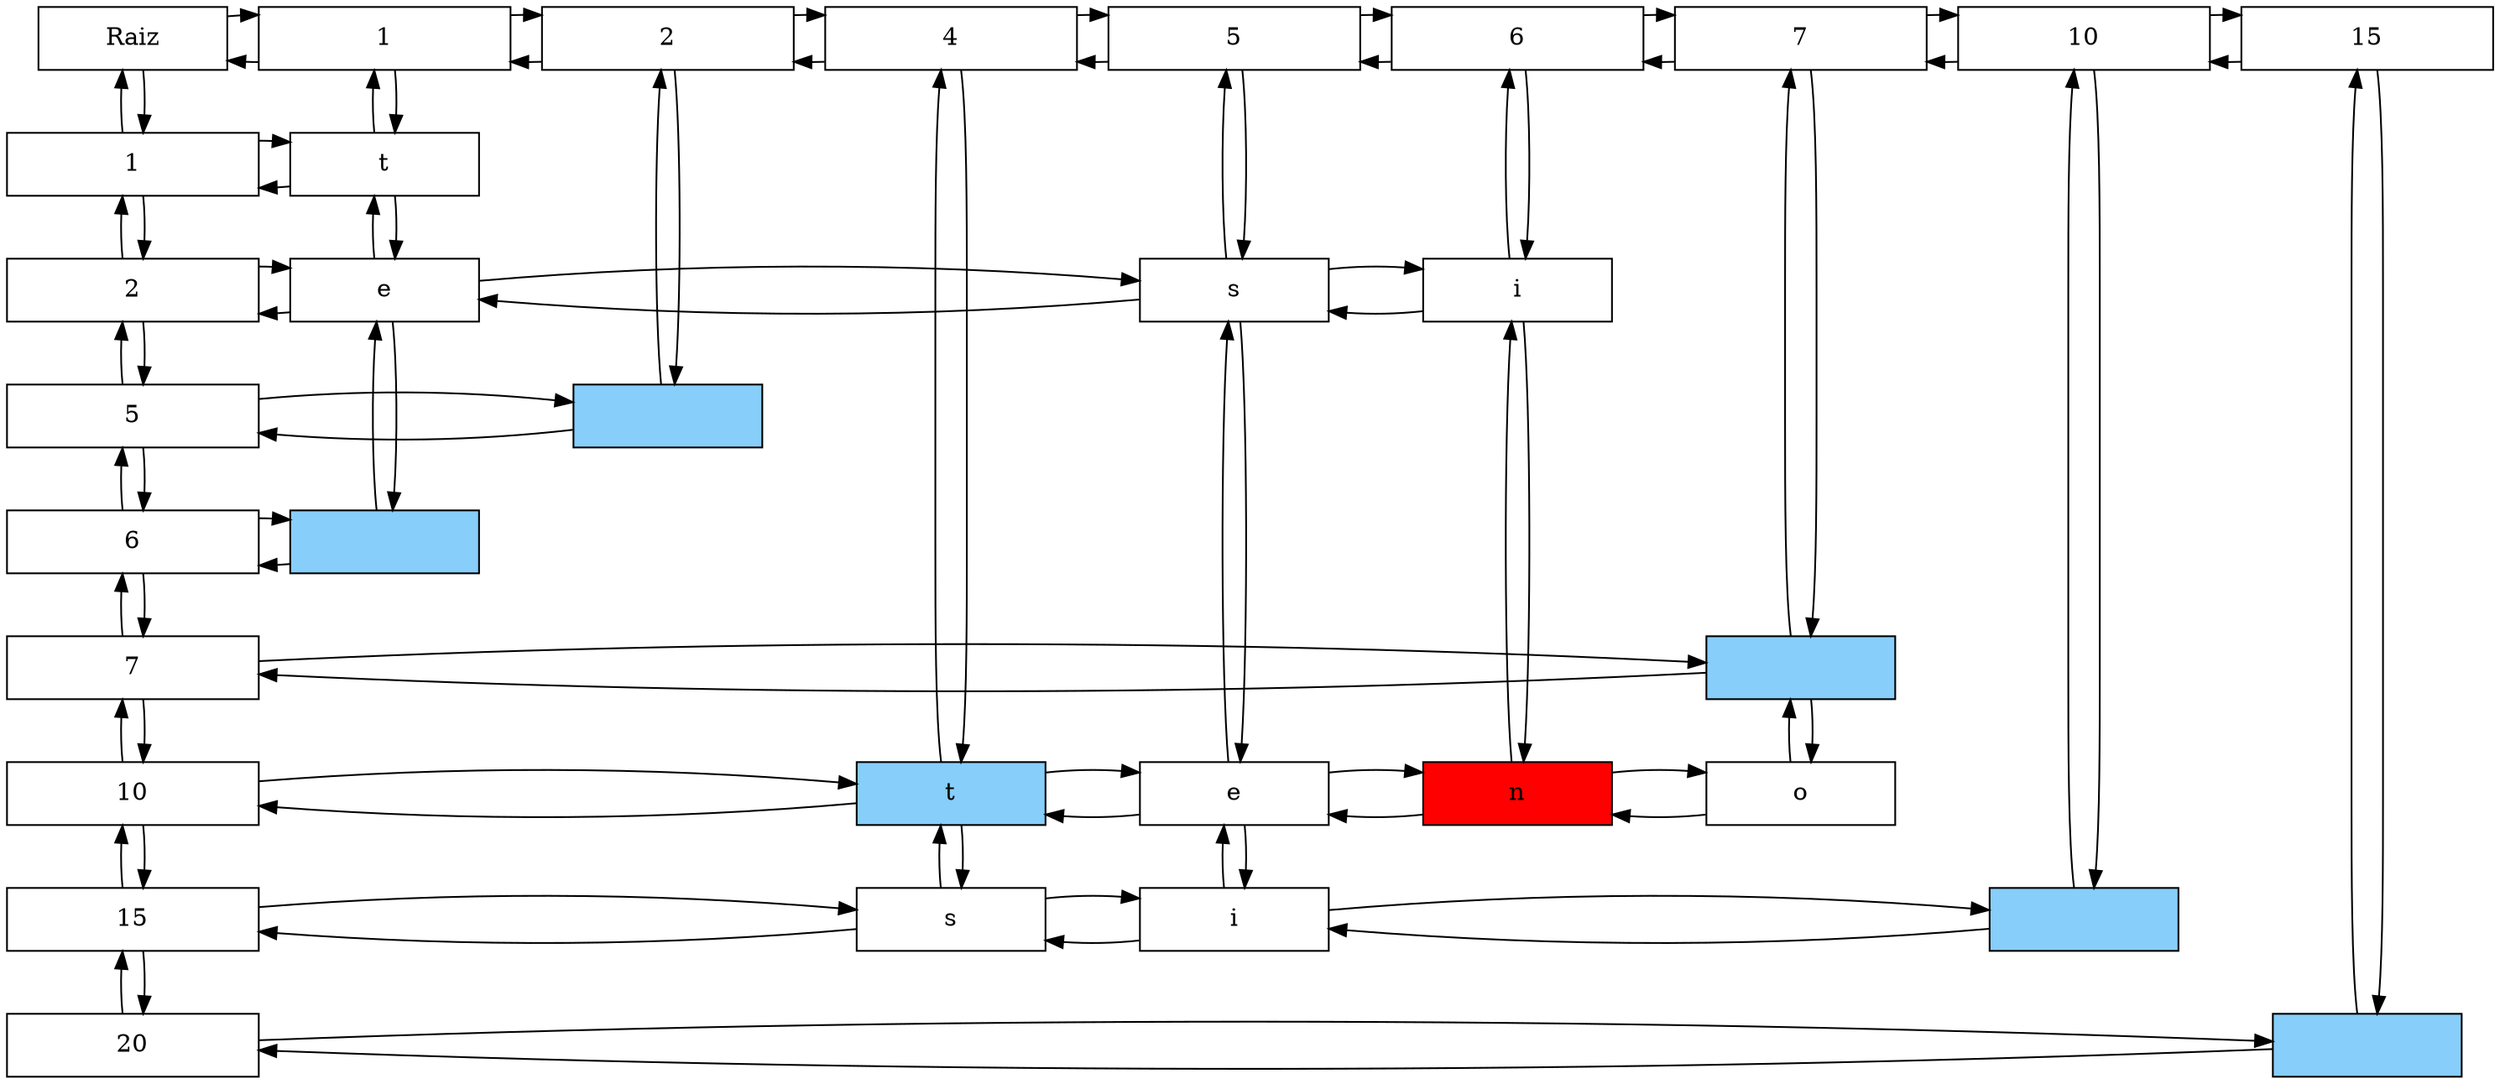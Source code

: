 digraph M{ 
node[ shape = box] 
Raiz[label = "Raiz", width=1.5, group = 1]; 
 
f0[label = "1" width=2.0 , group = 1 ]; 
f1[label = "2" width=2.0 , group = 1 ]; 
f2[label = "5" width=2.0 , group = 1 ]; 
f3[label = "6" width=2.0 , group = 1 ]; 
f4[label = "7" width=2.0 , group = 1 ]; 
f5[label = "10" width=2.0 , group = 1 ]; 
f6[label = "15" width=2.0 , group = 1 ]; 
f7[label = "20" width=2.0 , group = 1 ]; 
f0 -> f1[dir = back]; 
f0 -> f1 
f1 -> f2[dir = back]; 
f1 -> f2 
f2 -> f3[dir = back]; 
f2 -> f3 
f3 -> f4[dir = back]; 
f3 -> f4 
f4 -> f5[dir = back]; 
f4 -> f5 
f5 -> f6[dir = back]; 
f5 -> f6 
f6 -> f7[dir = back]; 
f6 -> f7 
c0[label = "1" width=2.0 , group = 2 ]; 
c1[label = "2" width=2.0 , group = 3 ]; 
c2[label = "4" width=2.0 , group = 4 ]; 
c3[label = "5" width=2.0 , group = 5 ]; 
c4[label = "6" width=2.0 , group = 6 ]; 
c5[label = "7" width=2.0 , group = 7 ]; 
c6[label = "10" width=2.0 , group = 8 ]; 
c7[label = "15" width=2.0 , group = 9 ]; 
c0 -> c1[dir = back]; 
c0 -> c1 
c1 -> c2[dir = back]; 
c1 -> c2 
c2 -> c3[dir = back]; 
c2 -> c3 
c3 -> c4[dir = back]; 
c3 -> c4 
c4 -> c5[dir = back]; 
c4 -> c5 
c5 -> c6[dir = back]; 
c5 -> c6 
c6 -> c7[dir = back]; 
c6 -> c7 
 Raiz -> f0 [dir = back];  
 Raiz -> f0 ; 
 Raiz -> c0 [dir = back]; 
 Raiz -> c0 ; 
{rank = same;Raiz;c0;c1;c2;c3;c4;c5;c6;c7;} 
n0[label = "t" width = 1.5, group =2]; 
n0[label = "t" width = 1.5, group =2]; 
n1[label = "e" width = 1.5, group =2]; 
n1[label = "e" width = 1.5, group =2]; 
n2[label = " " width = 1.5,fillcolor = lightskyblue,style = filled,group =2]; 
n2[label = " " width = 1.5, group =2]; 
n3[label = " " width = 1.5,fillcolor = lightskyblue,style = filled,group =3]; 
n3[label = " " width = 1.5, group =3]; 
n4[label = "t" width = 1.5,fillcolor = lightskyblue,style = filled,group =4]; 
n4[label = "t" width = 1.5, group =4]; 
n5[label = "s" width = 1.5, group =4]; 
n5[label = "s" width = 1.5, group =4]; 
n6[label = "s" width = 1.5, group =5]; 
n6[label = "s" width = 1.5, group =5]; 
n7[label = "e" width = 1.5, group =5]; 
n7[label = "e" width = 1.5, group =5]; 
n8[label = "i" width = 1.5, group =5]; 
n8[label = "i" width = 1.5, group =5]; 
n9[label = "i" width = 1.5, group =6]; 
n9[label = "i" width = 1.5, group =6]; 
n10[label = "n" width = 1.5,fillcolor = red,style = filled, group =6]; 
n10[label = "n" width = 1.5, group =6]; 
n11[label = " " width = 1.5,fillcolor = lightskyblue,style = filled,group =7]; 
n11[label = " " width = 1.5, group =7]; 
n12[label = "o" width = 1.5, group =7]; 
n12[label = "o" width = 1.5, group =7]; 
n13[label = " " width = 1.5,fillcolor = lightskyblue,style = filled,group =8]; 
n13[label = " " width = 1.5, group =8]; 
n14[label = " " width = 1.5,fillcolor = lightskyblue,style = filled,group =9]; 
n14[label = " " width = 1.5, group =9]; 
c0 -> n0 [dir = back];  
c0 -> n0
n0 -> n1 [dir = back];  
n0 -> n1
n1 -> n2 [dir = back];  
n1 -> n2
c1 -> n3 [dir = back];  
c1 -> n3
c2 -> n4 [dir = back];  
c2 -> n4
n4 -> n5 [dir = back];  
n4 -> n5
c3 -> n6 [dir = back];  
c3 -> n6
n6 -> n7 [dir = back];  
n6 -> n7
n7 -> n8 [dir = back];  
n7 -> n8
c4 -> n9 [dir = back];  
c4 -> n9
n9 -> n10 [dir = back];  
n9 -> n10
c5 -> n11 [dir = back];  
c5 -> n11
n11 -> n12 [dir = back];  
n11 -> n12
c6 -> n13 [dir = back];  
c6 -> n13
c7 -> n14 [dir = back];  
c7 -> n14
f0 -> n0 [dir = back];  
f0 -> n0
f1 -> n1 [dir = back];  
f1 -> n1
n1 -> n6 [dir = back];  
n1 -> n6
n6 -> n9 [dir = back];  
n6 -> n9
f2 -> n3 [dir = back];  
f2 -> n3
f3 -> n2 [dir = back];  
f3 -> n2
f4 -> n11 [dir = back];  
f4 -> n11
f5 -> n4 [dir = back];  
f5 -> n4
n4 -> n7 [dir = back];  
n4 -> n7
n7 -> n10 [dir = back];  
n7 -> n10
n10 -> n12 [dir = back];  
n10 -> n12
f6 -> n5 [dir = back];  
f6 -> n5
n5 -> n8 [dir = back];  
n5 -> n8
n8 -> n13 [dir = back];  
n8 -> n13
f7 -> n14 [dir = back];  
f7 -> n14
{rank = same;f0;n0;} 
{rank = same;f1;n1;n6;n9;} 
{rank = same;f2;n3;} 
{rank = same;f3;n2;} 
{rank = same;f4;n11;} 
{rank = same;f5;n4;n7;n10;n12;} 
{rank = same;f6;n5;n8;n13;} 
{rank = same;f7;n14;} 
}